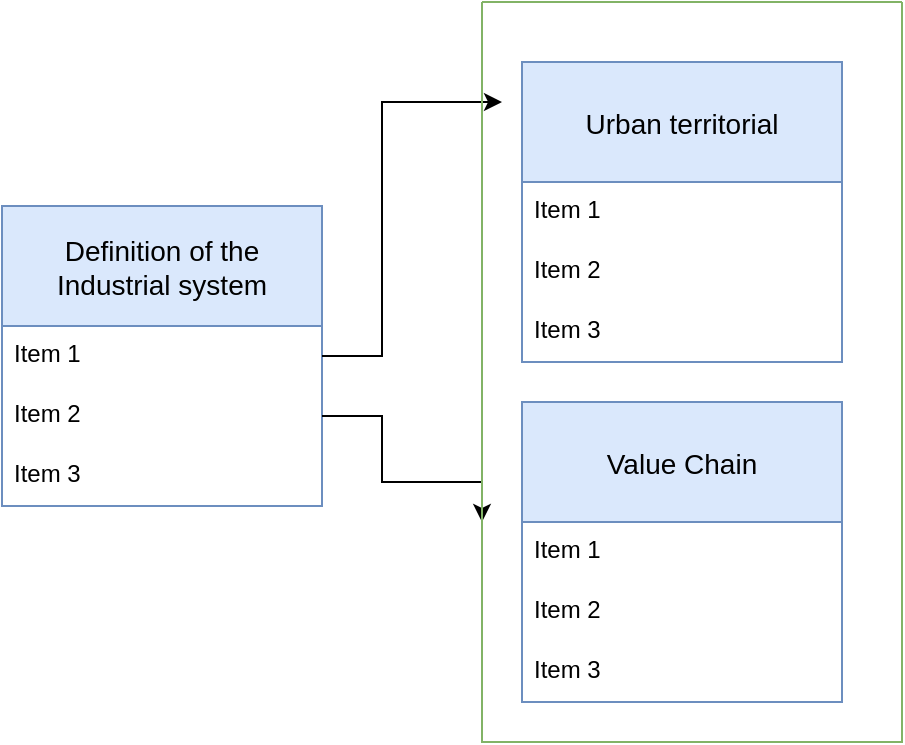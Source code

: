 <mxfile version="15.4.0" type="device"><diagram id="prtHgNgQTEPvFCAcTncT" name="Page-1"><mxGraphModel dx="1106" dy="924" grid="1" gridSize="10" guides="1" tooltips="1" connect="1" arrows="1" fold="1" page="1" pageScale="1" pageWidth="827" pageHeight="583" math="0" shadow="0"><root><mxCell id="0"/><mxCell id="1" parent="0"/><mxCell id="elJgDceP0ghNF_m8EdiX-2" value="Definition of the &#10;Industrial system" style="swimlane;fontStyle=0;childLayout=stackLayout;horizontal=1;startSize=60;horizontalStack=0;resizeParent=1;resizeParentMax=0;resizeLast=0;collapsible=1;marginBottom=0;align=center;fontSize=14;fillColor=#dae8fc;strokeColor=#6c8ebf;" vertex="1" parent="1"><mxGeometry x="50" y="142" width="160" height="150" as="geometry"/></mxCell><mxCell id="elJgDceP0ghNF_m8EdiX-3" value="Item 1" style="text;strokeColor=none;fillColor=none;spacingLeft=4;spacingRight=4;overflow=hidden;rotatable=0;points=[[0,0.5],[1,0.5]];portConstraint=eastwest;fontSize=12;" vertex="1" parent="elJgDceP0ghNF_m8EdiX-2"><mxGeometry y="60" width="160" height="30" as="geometry"/></mxCell><mxCell id="elJgDceP0ghNF_m8EdiX-4" value="Item 2" style="text;strokeColor=none;fillColor=none;spacingLeft=4;spacingRight=4;overflow=hidden;rotatable=0;points=[[0,0.5],[1,0.5]];portConstraint=eastwest;fontSize=12;" vertex="1" parent="elJgDceP0ghNF_m8EdiX-2"><mxGeometry y="90" width="160" height="30" as="geometry"/></mxCell><mxCell id="elJgDceP0ghNF_m8EdiX-5" value="Item 3" style="text;strokeColor=none;fillColor=none;spacingLeft=4;spacingRight=4;overflow=hidden;rotatable=0;points=[[0,0.5],[1,0.5]];portConstraint=eastwest;fontSize=12;" vertex="1" parent="elJgDceP0ghNF_m8EdiX-2"><mxGeometry y="120" width="160" height="30" as="geometry"/></mxCell><mxCell id="elJgDceP0ghNF_m8EdiX-7" value="Urban territorial" style="swimlane;fontStyle=0;childLayout=stackLayout;horizontal=1;startSize=60;horizontalStack=0;resizeParent=1;resizeParentMax=0;resizeLast=0;collapsible=1;marginBottom=0;align=center;fontSize=14;fillColor=#dae8fc;strokeColor=#6c8ebf;" vertex="1" parent="1"><mxGeometry x="310" y="70" width="160" height="150" as="geometry"/></mxCell><mxCell id="elJgDceP0ghNF_m8EdiX-8" value="Item 1" style="text;strokeColor=none;fillColor=none;spacingLeft=4;spacingRight=4;overflow=hidden;rotatable=0;points=[[0,0.5],[1,0.5]];portConstraint=eastwest;fontSize=12;" vertex="1" parent="elJgDceP0ghNF_m8EdiX-7"><mxGeometry y="60" width="160" height="30" as="geometry"/></mxCell><mxCell id="elJgDceP0ghNF_m8EdiX-9" value="Item 2" style="text;strokeColor=none;fillColor=none;spacingLeft=4;spacingRight=4;overflow=hidden;rotatable=0;points=[[0,0.5],[1,0.5]];portConstraint=eastwest;fontSize=12;" vertex="1" parent="elJgDceP0ghNF_m8EdiX-7"><mxGeometry y="90" width="160" height="30" as="geometry"/></mxCell><mxCell id="elJgDceP0ghNF_m8EdiX-10" value="Item 3" style="text;strokeColor=none;fillColor=none;spacingLeft=4;spacingRight=4;overflow=hidden;rotatable=0;points=[[0,0.5],[1,0.5]];portConstraint=eastwest;fontSize=12;" vertex="1" parent="elJgDceP0ghNF_m8EdiX-7"><mxGeometry y="120" width="160" height="30" as="geometry"/></mxCell><mxCell id="elJgDceP0ghNF_m8EdiX-11" value="Value Chain" style="swimlane;fontStyle=0;childLayout=stackLayout;horizontal=1;startSize=60;horizontalStack=0;resizeParent=1;resizeParentMax=0;resizeLast=0;collapsible=1;marginBottom=0;align=center;fontSize=14;fillColor=#dae8fc;strokeColor=#6c8ebf;" vertex="1" parent="1"><mxGeometry x="310" y="240" width="160" height="150" as="geometry"/></mxCell><mxCell id="elJgDceP0ghNF_m8EdiX-12" value="Item 1" style="text;strokeColor=none;fillColor=none;spacingLeft=4;spacingRight=4;overflow=hidden;rotatable=0;points=[[0,0.5],[1,0.5]];portConstraint=eastwest;fontSize=12;" vertex="1" parent="elJgDceP0ghNF_m8EdiX-11"><mxGeometry y="60" width="160" height="30" as="geometry"/></mxCell><mxCell id="elJgDceP0ghNF_m8EdiX-13" value="Item 2" style="text;strokeColor=none;fillColor=none;spacingLeft=4;spacingRight=4;overflow=hidden;rotatable=0;points=[[0,0.5],[1,0.5]];portConstraint=eastwest;fontSize=12;" vertex="1" parent="elJgDceP0ghNF_m8EdiX-11"><mxGeometry y="90" width="160" height="30" as="geometry"/></mxCell><mxCell id="elJgDceP0ghNF_m8EdiX-14" value="Item 3" style="text;strokeColor=none;fillColor=none;spacingLeft=4;spacingRight=4;overflow=hidden;rotatable=0;points=[[0,0.5],[1,0.5]];portConstraint=eastwest;fontSize=12;" vertex="1" parent="elJgDceP0ghNF_m8EdiX-11"><mxGeometry y="120" width="160" height="30" as="geometry"/></mxCell><mxCell id="elJgDceP0ghNF_m8EdiX-15" style="edgeStyle=orthogonalEdgeStyle;rounded=0;orthogonalLoop=1;jettySize=auto;html=1;exitX=1;exitY=0.5;exitDx=0;exitDy=0;" edge="1" parent="1" source="elJgDceP0ghNF_m8EdiX-3"><mxGeometry relative="1" as="geometry"><mxPoint x="300" y="90" as="targetPoint"/><Array as="points"><mxPoint x="240" y="217"/></Array></mxGeometry></mxCell><mxCell id="elJgDceP0ghNF_m8EdiX-16" style="edgeStyle=orthogonalEdgeStyle;rounded=0;orthogonalLoop=1;jettySize=auto;html=1;exitX=1;exitY=0.5;exitDx=0;exitDy=0;" edge="1" parent="1" source="elJgDceP0ghNF_m8EdiX-4"><mxGeometry relative="1" as="geometry"><mxPoint x="290" y="300" as="targetPoint"/><Array as="points"><mxPoint x="240" y="247"/><mxPoint x="240" y="280"/><mxPoint x="290" y="280"/></Array></mxGeometry></mxCell><mxCell id="elJgDceP0ghNF_m8EdiX-20" value="" style="swimlane;startSize=0;fillColor=#d5e8d4;strokeColor=#82b366;" vertex="1" parent="1"><mxGeometry x="290" y="40" width="210" height="370" as="geometry"><mxRectangle x="290" y="40" width="50" height="40" as="alternateBounds"/></mxGeometry></mxCell></root></mxGraphModel></diagram></mxfile>